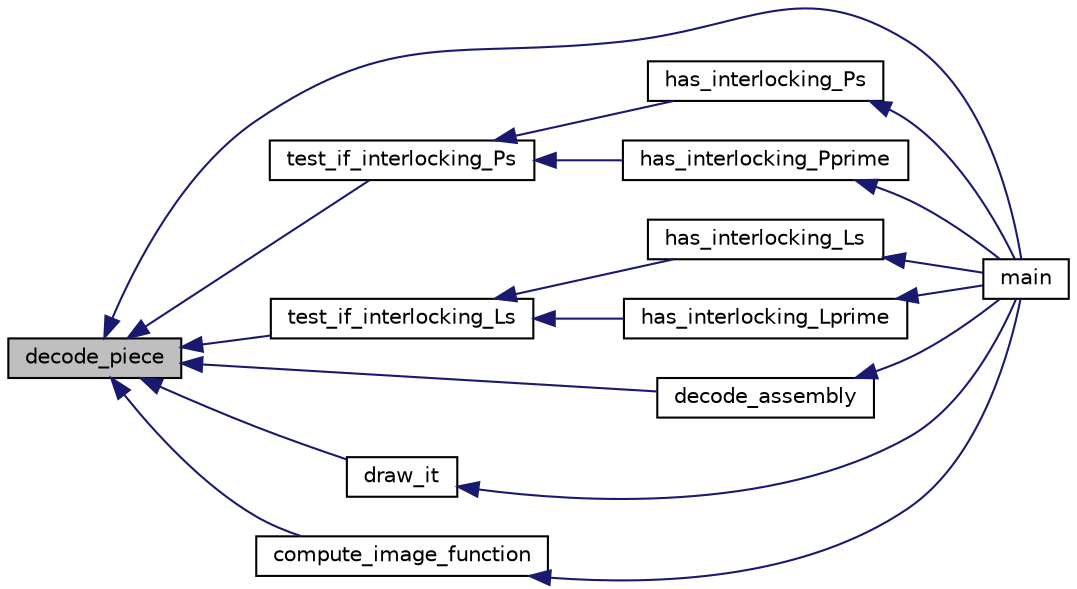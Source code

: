 digraph "decode_piece"
{
  edge [fontname="Helvetica",fontsize="10",labelfontname="Helvetica",labelfontsize="10"];
  node [fontname="Helvetica",fontsize="10",shape=record];
  rankdir="LR";
  Node315 [label="decode_piece",height=0.2,width=0.4,color="black", fillcolor="grey75", style="filled", fontcolor="black"];
  Node315 -> Node316 [dir="back",color="midnightblue",fontsize="10",style="solid",fontname="Helvetica"];
  Node316 [label="main",height=0.2,width=0.4,color="black", fillcolor="white", style="filled",URL="$dc/d77/pentomino__5x5_8_c.html#a840291bc02cba5474a4cb46a9b9566fe"];
  Node315 -> Node317 [dir="back",color="midnightblue",fontsize="10",style="solid",fontname="Helvetica"];
  Node317 [label="test_if_interlocking_Ps",height=0.2,width=0.4,color="black", fillcolor="white", style="filled",URL="$dc/d77/pentomino__5x5_8_c.html#a4cd6485acb185417e158c1167a3dcfad"];
  Node317 -> Node318 [dir="back",color="midnightblue",fontsize="10",style="solid",fontname="Helvetica"];
  Node318 [label="has_interlocking_Ps",height=0.2,width=0.4,color="black", fillcolor="white", style="filled",URL="$dc/d77/pentomino__5x5_8_c.html#a3033d76d6812de287d69459d72fa90fb"];
  Node318 -> Node316 [dir="back",color="midnightblue",fontsize="10",style="solid",fontname="Helvetica"];
  Node317 -> Node319 [dir="back",color="midnightblue",fontsize="10",style="solid",fontname="Helvetica"];
  Node319 [label="has_interlocking_Pprime",height=0.2,width=0.4,color="black", fillcolor="white", style="filled",URL="$dc/d77/pentomino__5x5_8_c.html#aca9bf8f7b095200d3e28b646435abb7e"];
  Node319 -> Node316 [dir="back",color="midnightblue",fontsize="10",style="solid",fontname="Helvetica"];
  Node315 -> Node320 [dir="back",color="midnightblue",fontsize="10",style="solid",fontname="Helvetica"];
  Node320 [label="test_if_interlocking_Ls",height=0.2,width=0.4,color="black", fillcolor="white", style="filled",URL="$dc/d77/pentomino__5x5_8_c.html#a7ff54cfce36f9eac43b5aaaabf2a0d71"];
  Node320 -> Node321 [dir="back",color="midnightblue",fontsize="10",style="solid",fontname="Helvetica"];
  Node321 [label="has_interlocking_Ls",height=0.2,width=0.4,color="black", fillcolor="white", style="filled",URL="$dc/d77/pentomino__5x5_8_c.html#a17a6f7af17f6599425b833c698ef4e23"];
  Node321 -> Node316 [dir="back",color="midnightblue",fontsize="10",style="solid",fontname="Helvetica"];
  Node320 -> Node322 [dir="back",color="midnightblue",fontsize="10",style="solid",fontname="Helvetica"];
  Node322 [label="has_interlocking_Lprime",height=0.2,width=0.4,color="black", fillcolor="white", style="filled",URL="$dc/d77/pentomino__5x5_8_c.html#a028a855df15445ac70a5894fd68a1087"];
  Node322 -> Node316 [dir="back",color="midnightblue",fontsize="10",style="solid",fontname="Helvetica"];
  Node315 -> Node323 [dir="back",color="midnightblue",fontsize="10",style="solid",fontname="Helvetica"];
  Node323 [label="decode_assembly",height=0.2,width=0.4,color="black", fillcolor="white", style="filled",URL="$dc/d77/pentomino__5x5_8_c.html#acbe7fd3f729d5451694b64ccff3a499a"];
  Node323 -> Node316 [dir="back",color="midnightblue",fontsize="10",style="solid",fontname="Helvetica"];
  Node315 -> Node324 [dir="back",color="midnightblue",fontsize="10",style="solid",fontname="Helvetica"];
  Node324 [label="draw_it",height=0.2,width=0.4,color="black", fillcolor="white", style="filled",URL="$dc/d77/pentomino__5x5_8_c.html#aca3b0ec88a5b0c7ee4cec0b6b1c6e28b"];
  Node324 -> Node316 [dir="back",color="midnightblue",fontsize="10",style="solid",fontname="Helvetica"];
  Node315 -> Node325 [dir="back",color="midnightblue",fontsize="10",style="solid",fontname="Helvetica"];
  Node325 [label="compute_image_function",height=0.2,width=0.4,color="black", fillcolor="white", style="filled",URL="$dc/d77/pentomino__5x5_8_c.html#aaefa22897e89567d877f6b1316586a5a"];
  Node325 -> Node316 [dir="back",color="midnightblue",fontsize="10",style="solid",fontname="Helvetica"];
}
